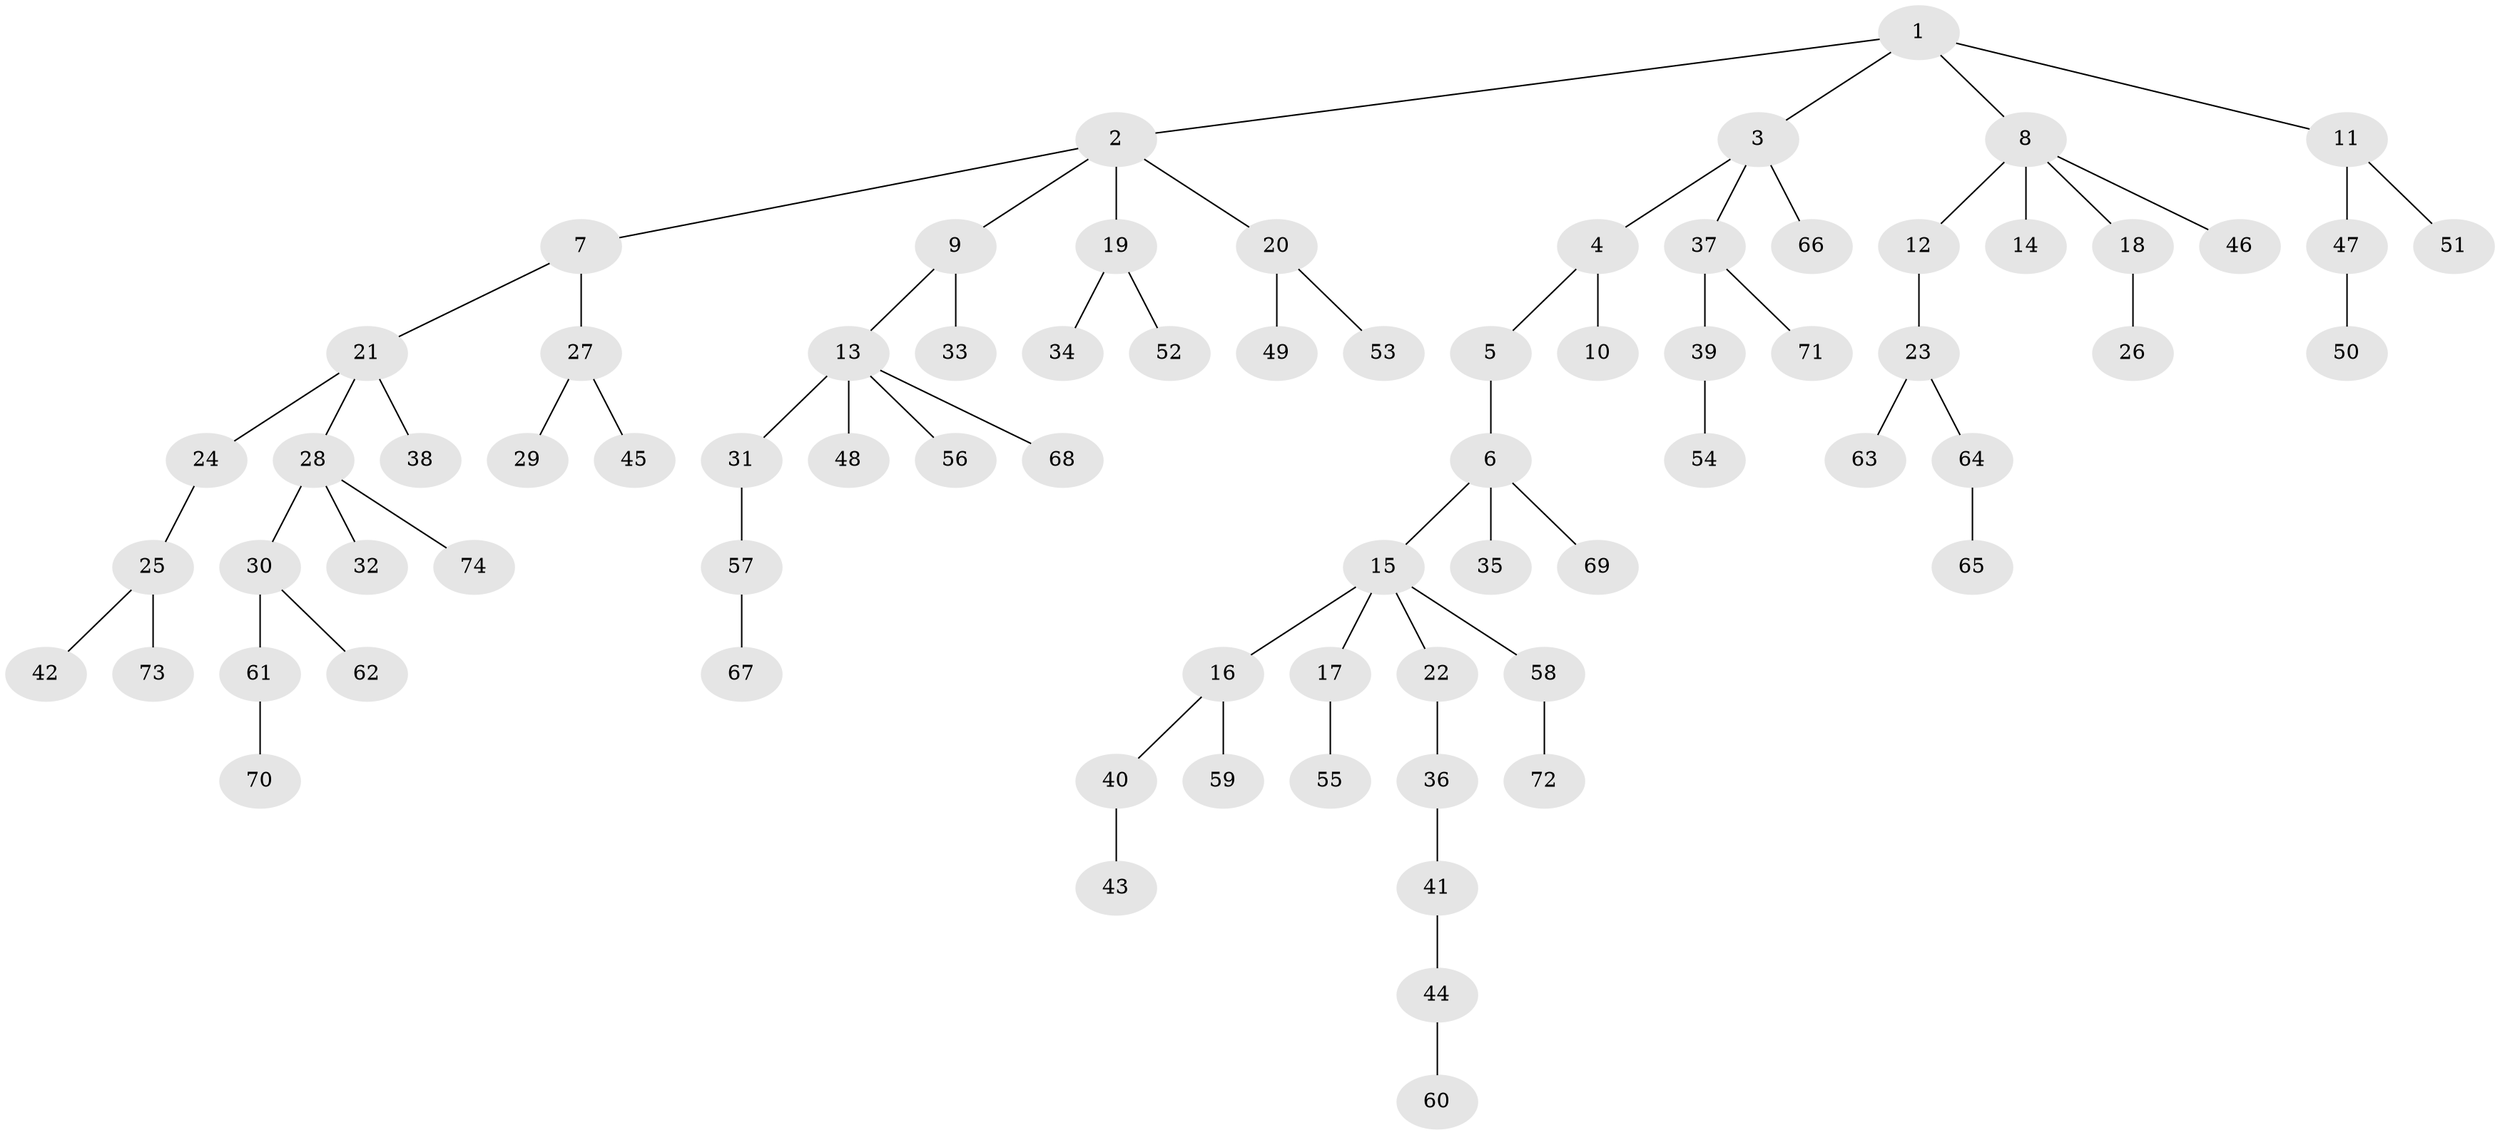 // Generated by graph-tools (version 1.1) at 2025/50/03/09/25 03:50:18]
// undirected, 74 vertices, 73 edges
graph export_dot {
graph [start="1"]
  node [color=gray90,style=filled];
  1;
  2;
  3;
  4;
  5;
  6;
  7;
  8;
  9;
  10;
  11;
  12;
  13;
  14;
  15;
  16;
  17;
  18;
  19;
  20;
  21;
  22;
  23;
  24;
  25;
  26;
  27;
  28;
  29;
  30;
  31;
  32;
  33;
  34;
  35;
  36;
  37;
  38;
  39;
  40;
  41;
  42;
  43;
  44;
  45;
  46;
  47;
  48;
  49;
  50;
  51;
  52;
  53;
  54;
  55;
  56;
  57;
  58;
  59;
  60;
  61;
  62;
  63;
  64;
  65;
  66;
  67;
  68;
  69;
  70;
  71;
  72;
  73;
  74;
  1 -- 2;
  1 -- 3;
  1 -- 8;
  1 -- 11;
  2 -- 7;
  2 -- 9;
  2 -- 19;
  2 -- 20;
  3 -- 4;
  3 -- 37;
  3 -- 66;
  4 -- 5;
  4 -- 10;
  5 -- 6;
  6 -- 15;
  6 -- 35;
  6 -- 69;
  7 -- 21;
  7 -- 27;
  8 -- 12;
  8 -- 14;
  8 -- 18;
  8 -- 46;
  9 -- 13;
  9 -- 33;
  11 -- 47;
  11 -- 51;
  12 -- 23;
  13 -- 31;
  13 -- 48;
  13 -- 56;
  13 -- 68;
  15 -- 16;
  15 -- 17;
  15 -- 22;
  15 -- 58;
  16 -- 40;
  16 -- 59;
  17 -- 55;
  18 -- 26;
  19 -- 34;
  19 -- 52;
  20 -- 49;
  20 -- 53;
  21 -- 24;
  21 -- 28;
  21 -- 38;
  22 -- 36;
  23 -- 63;
  23 -- 64;
  24 -- 25;
  25 -- 42;
  25 -- 73;
  27 -- 29;
  27 -- 45;
  28 -- 30;
  28 -- 32;
  28 -- 74;
  30 -- 61;
  30 -- 62;
  31 -- 57;
  36 -- 41;
  37 -- 39;
  37 -- 71;
  39 -- 54;
  40 -- 43;
  41 -- 44;
  44 -- 60;
  47 -- 50;
  57 -- 67;
  58 -- 72;
  61 -- 70;
  64 -- 65;
}
